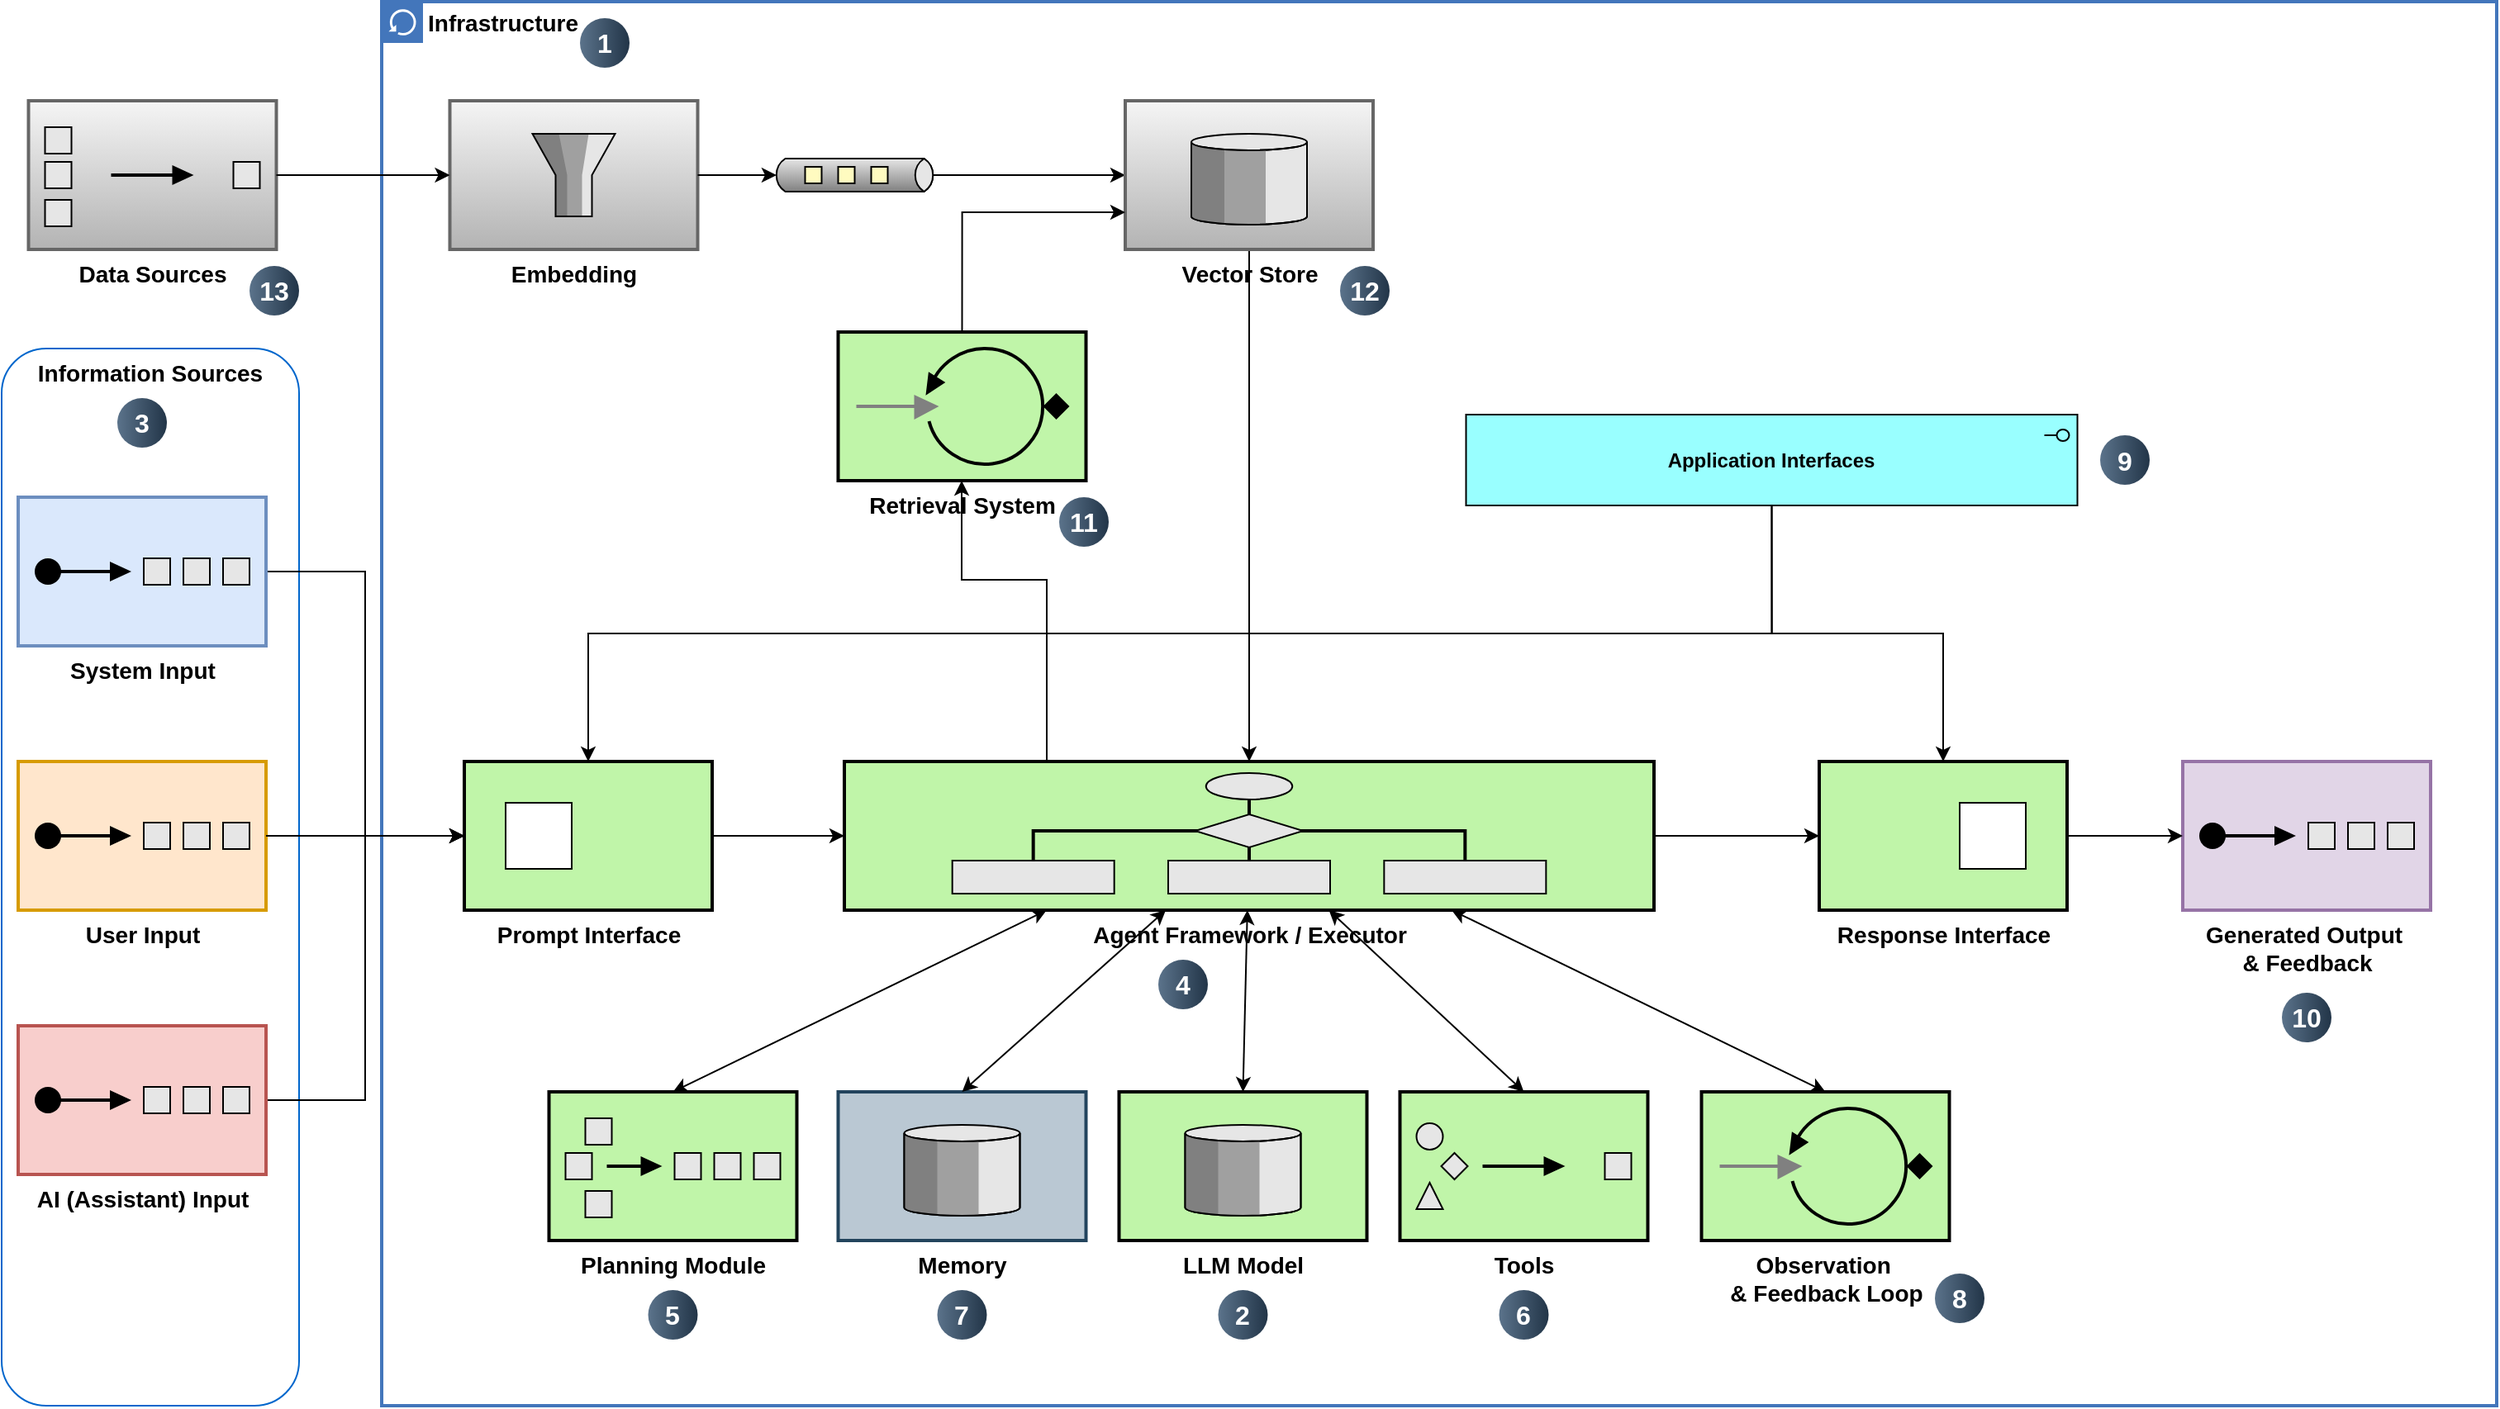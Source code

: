 <mxfile version="26.0.4">
  <diagram name="Page-1" id="ErCnhIx6DcZLbncz3Et1">
    <mxGraphModel dx="1434" dy="1936" grid="1" gridSize="10" guides="1" tooltips="1" connect="1" arrows="1" fold="1" page="1" pageScale="1" pageWidth="850" pageHeight="1100" math="0" shadow="0">
      <root>
        <mxCell id="0" />
        <mxCell id="1" parent="0" />
        <mxCell id="HlMk1eBy6tGm56ZSmTCA-2" value="&lt;b&gt;&lt;font style=&quot;font-size: 14px;&quot;&gt;Infrastructure&lt;/font&gt;&lt;/b&gt;" style="shape=mxgraph.ibm.box;prType=classic;fontStyle=0;verticalAlign=top;align=left;spacingLeft=32;spacingTop=4;fillColor=none;rounded=0;whiteSpace=wrap;html=1;strokeColor=#4376BB;strokeWidth=2;dashed=0;container=1;spacing=-4;collapsible=0;expand=0;recursiveResize=0;" vertex="1" parent="1">
          <mxGeometry x="260" y="-320" width="1280" height="850" as="geometry" />
        </mxCell>
        <mxCell id="HlMk1eBy6tGm56ZSmTCA-6" value="&lt;font style=&quot;font-size: 14px;&quot;&gt;&lt;b style=&quot;&quot;&gt;Prompt Interface&lt;/b&gt;&lt;/font&gt;" style="strokeWidth=2;dashed=0;align=center;fontSize=8;shape=rect;verticalLabelPosition=bottom;verticalAlign=top;fillColor=#c0f5a9;html=1;" vertex="1" parent="HlMk1eBy6tGm56ZSmTCA-2">
          <mxGeometry x="50" y="460" width="150" height="90" as="geometry" />
        </mxCell>
        <mxCell id="HlMk1eBy6tGm56ZSmTCA-7" value="" style="html=1;strokeWidth=1;dashed=0;align=center;fontSize=8;shape=rect" vertex="1" parent="HlMk1eBy6tGm56ZSmTCA-6">
          <mxGeometry x="25" y="25" width="40" height="40" as="geometry" />
        </mxCell>
        <mxCell id="HlMk1eBy6tGm56ZSmTCA-9" value="&lt;b&gt;&lt;font style=&quot;font-size: 14px;&quot;&gt;Response Interface&lt;/font&gt;&lt;/b&gt;" style="strokeWidth=2;dashed=0;align=center;fontSize=8;shape=rect;verticalLabelPosition=bottom;verticalAlign=top;fillColor=#c0f5a9;html=1;" vertex="1" parent="HlMk1eBy6tGm56ZSmTCA-2">
          <mxGeometry x="870" y="460" width="150" height="90" as="geometry" />
        </mxCell>
        <mxCell id="HlMk1eBy6tGm56ZSmTCA-10" value="" style="html=1;strokeWidth=1;dashed=0;align=center;fontSize=8;shape=rect;" vertex="1" parent="HlMk1eBy6tGm56ZSmTCA-9">
          <mxGeometry x="85" y="25" width="40" height="40" as="geometry" />
        </mxCell>
        <mxCell id="HlMk1eBy6tGm56ZSmTCA-11" value="&lt;font style=&quot;font-size: 14px;&quot;&gt;&lt;b&gt;Generated Output&amp;nbsp;&lt;/b&gt;&lt;/font&gt;&lt;div&gt;&lt;font style=&quot;font-size: 14px;&quot;&gt;&lt;b&gt;&amp;amp; Feedback&lt;/b&gt;&lt;/font&gt;&lt;/div&gt;" style="html=1;strokeWidth=2;outlineConnect=0;dashed=0;align=center;fontSize=8;verticalLabelPosition=bottom;verticalAlign=top;shape=mxgraph.eip.test_message;fillColor=#e1d5e7;strokeColor=#9673a6;" vertex="1" parent="HlMk1eBy6tGm56ZSmTCA-2">
          <mxGeometry x="1090" y="460" width="150" height="90" as="geometry" />
        </mxCell>
        <mxCell id="HlMk1eBy6tGm56ZSmTCA-12" style="edgeStyle=orthogonalEdgeStyle;rounded=0;orthogonalLoop=1;jettySize=auto;html=1;exitX=1;exitY=0.5;exitDx=0;exitDy=0;entryX=0;entryY=0.5;entryDx=0;entryDy=0;entryPerimeter=0;" edge="1" parent="HlMk1eBy6tGm56ZSmTCA-2" source="HlMk1eBy6tGm56ZSmTCA-9" target="HlMk1eBy6tGm56ZSmTCA-11">
          <mxGeometry relative="1" as="geometry" />
        </mxCell>
        <mxCell id="HlMk1eBy6tGm56ZSmTCA-16" style="edgeStyle=orthogonalEdgeStyle;rounded=0;orthogonalLoop=1;jettySize=auto;html=1;exitX=0.5;exitY=1;exitDx=0;exitDy=0;exitPerimeter=0;" edge="1" parent="HlMk1eBy6tGm56ZSmTCA-2" source="HlMk1eBy6tGm56ZSmTCA-17" target="HlMk1eBy6tGm56ZSmTCA-9">
          <mxGeometry relative="1" as="geometry" />
        </mxCell>
        <mxCell id="HlMk1eBy6tGm56ZSmTCA-48" style="edgeStyle=orthogonalEdgeStyle;rounded=0;orthogonalLoop=1;jettySize=auto;html=1;exitX=0.5;exitY=1;exitDx=0;exitDy=0;exitPerimeter=0;entryX=0.5;entryY=0;entryDx=0;entryDy=0;" edge="1" parent="HlMk1eBy6tGm56ZSmTCA-2" source="HlMk1eBy6tGm56ZSmTCA-17" target="HlMk1eBy6tGm56ZSmTCA-6">
          <mxGeometry relative="1" as="geometry" />
        </mxCell>
        <mxCell id="HlMk1eBy6tGm56ZSmTCA-17" value="&lt;b&gt;Application Interfaces&lt;/b&gt;" style="html=1;outlineConnect=0;whiteSpace=wrap;fillColor=#99ffff;shape=mxgraph.archimate3.application;appType=interface;archiType=square;" vertex="1" parent="HlMk1eBy6tGm56ZSmTCA-2">
          <mxGeometry x="656.25" y="250" width="370" height="55" as="geometry" />
        </mxCell>
        <mxCell id="HlMk1eBy6tGm56ZSmTCA-18" value="1" style="ellipse;whiteSpace=wrap;html=1;aspect=fixed;rotation=0;gradientColor=#223548;strokeColor=none;gradientDirection=east;fillColor=#5b738b;rounded=0;pointerEvents=0;fontFamily=Helvetica;fontSize=16;fontColor=#FFFFFF;spacingTop=4;spacingBottom=4;spacingLeft=4;spacingRight=4;points=[];fontStyle=1" vertex="1" parent="HlMk1eBy6tGm56ZSmTCA-2">
          <mxGeometry x="120" y="10" width="30" height="30" as="geometry" />
        </mxCell>
        <mxCell id="HlMk1eBy6tGm56ZSmTCA-19" value="10" style="ellipse;whiteSpace=wrap;html=1;aspect=fixed;rotation=0;gradientColor=#223548;strokeColor=none;gradientDirection=east;fillColor=#5b738b;rounded=0;pointerEvents=0;fontFamily=Helvetica;fontSize=16;fontColor=#FFFFFF;spacingTop=4;spacingBottom=4;spacingLeft=4;spacingRight=4;points=[];fontStyle=1" vertex="1" parent="HlMk1eBy6tGm56ZSmTCA-2">
          <mxGeometry x="1150" y="600" width="30" height="30" as="geometry" />
        </mxCell>
        <mxCell id="HlMk1eBy6tGm56ZSmTCA-20" value="9" style="ellipse;whiteSpace=wrap;html=1;aspect=fixed;rotation=0;gradientColor=#223548;strokeColor=none;gradientDirection=east;fillColor=#5b738b;rounded=0;pointerEvents=0;fontFamily=Helvetica;fontSize=16;fontColor=#FFFFFF;spacingTop=4;spacingBottom=4;spacingLeft=4;spacingRight=4;points=[];fontStyle=1" vertex="1" parent="HlMk1eBy6tGm56ZSmTCA-2">
          <mxGeometry x="1040" y="262.5" width="30" height="30" as="geometry" />
        </mxCell>
        <mxCell id="HlMk1eBy6tGm56ZSmTCA-21" style="rounded=0;orthogonalLoop=1;jettySize=auto;html=1;exitX=0.5;exitY=0;exitDx=0;exitDy=0;exitPerimeter=0;startArrow=classic;startFill=1;" edge="1" parent="HlMk1eBy6tGm56ZSmTCA-2" source="HlMk1eBy6tGm56ZSmTCA-22" target="HlMk1eBy6tGm56ZSmTCA-25">
          <mxGeometry relative="1" as="geometry" />
        </mxCell>
        <mxCell id="HlMk1eBy6tGm56ZSmTCA-22" value="&lt;b&gt;&lt;font style=&quot;font-size: 14px;&quot;&gt;LLM Model&lt;/font&gt;&lt;/b&gt;" style="html=1;strokeWidth=2;outlineConnect=0;dashed=0;align=center;fontSize=8;verticalLabelPosition=bottom;verticalAlign=top;shape=mxgraph.eip.message_store;fillColor=#c0f5a9" vertex="1" parent="HlMk1eBy6tGm56ZSmTCA-2">
          <mxGeometry x="446.25" y="660" width="150" height="90" as="geometry" />
        </mxCell>
        <mxCell id="HlMk1eBy6tGm56ZSmTCA-23" value="&lt;b&gt;&lt;font style=&quot;font-size: 14px;&quot;&gt;Memory&lt;/font&gt;&lt;/b&gt;" style="html=1;strokeWidth=2;outlineConnect=0;dashed=0;align=center;fontSize=8;verticalLabelPosition=bottom;verticalAlign=top;shape=mxgraph.eip.message_store;fillColor=#bac8d3;strokeColor=#23445d;" vertex="1" parent="HlMk1eBy6tGm56ZSmTCA-2">
          <mxGeometry x="276.25" y="660" width="150" height="90" as="geometry" />
        </mxCell>
        <mxCell id="HlMk1eBy6tGm56ZSmTCA-24" style="edgeStyle=orthogonalEdgeStyle;rounded=0;orthogonalLoop=1;jettySize=auto;html=1;exitX=1;exitY=0.5;exitDx=0;exitDy=0;exitPerimeter=0;entryX=0;entryY=0.5;entryDx=0;entryDy=0;" edge="1" parent="HlMk1eBy6tGm56ZSmTCA-2" source="HlMk1eBy6tGm56ZSmTCA-25" target="HlMk1eBy6tGm56ZSmTCA-9">
          <mxGeometry relative="1" as="geometry" />
        </mxCell>
        <mxCell id="HlMk1eBy6tGm56ZSmTCA-51" style="edgeStyle=orthogonalEdgeStyle;rounded=0;orthogonalLoop=1;jettySize=auto;html=1;exitX=0.25;exitY=0;exitDx=0;exitDy=0;exitPerimeter=0;" edge="1" parent="HlMk1eBy6tGm56ZSmTCA-2" source="HlMk1eBy6tGm56ZSmTCA-25" target="HlMk1eBy6tGm56ZSmTCA-43">
          <mxGeometry relative="1" as="geometry">
            <Array as="points">
              <mxPoint x="403" y="350" />
              <mxPoint x="351" y="350" />
            </Array>
          </mxGeometry>
        </mxCell>
        <mxCell id="HlMk1eBy6tGm56ZSmTCA-25" value="&lt;span style=&quot;font-size: 14px;&quot;&gt;&lt;b&gt;Agent Framework / Executor&lt;/b&gt;&lt;/span&gt;" style="html=1;strokeWidth=2;outlineConnect=0;dashed=0;align=center;fontSize=8;fillColor=#c0f5a9;verticalLabelPosition=bottom;verticalAlign=top;shape=mxgraph.eip.process_manager;" vertex="1" parent="HlMk1eBy6tGm56ZSmTCA-2">
          <mxGeometry x="280" y="460" width="490" height="90" as="geometry" />
        </mxCell>
        <mxCell id="HlMk1eBy6tGm56ZSmTCA-26" value="&lt;b&gt;&lt;font style=&quot;font-size: 14px;&quot;&gt;Tools&lt;/font&gt;&lt;/b&gt;" style="html=1;strokeWidth=2;outlineConnect=0;dashed=0;align=center;fontSize=8;fillColor=#c0f5a9;verticalLabelPosition=bottom;verticalAlign=top;shape=mxgraph.eip.normalizer;" vertex="1" parent="HlMk1eBy6tGm56ZSmTCA-2">
          <mxGeometry x="616.25" y="660" width="150" height="90" as="geometry" />
        </mxCell>
        <mxCell id="HlMk1eBy6tGm56ZSmTCA-27" style="rounded=0;orthogonalLoop=1;jettySize=auto;html=1;exitX=0.5;exitY=0;exitDx=0;exitDy=0;exitPerimeter=0;startArrow=classic;startFill=1;" edge="1" parent="HlMk1eBy6tGm56ZSmTCA-2" source="HlMk1eBy6tGm56ZSmTCA-23" target="HlMk1eBy6tGm56ZSmTCA-25">
          <mxGeometry relative="1" as="geometry" />
        </mxCell>
        <mxCell id="HlMk1eBy6tGm56ZSmTCA-28" style="rounded=0;orthogonalLoop=1;jettySize=auto;html=1;entryX=0.5;entryY=0;entryDx=0;entryDy=0;entryPerimeter=0;startArrow=classic;startFill=1;" edge="1" parent="HlMk1eBy6tGm56ZSmTCA-2" source="HlMk1eBy6tGm56ZSmTCA-25" target="HlMk1eBy6tGm56ZSmTCA-26">
          <mxGeometry relative="1" as="geometry" />
        </mxCell>
        <mxCell id="HlMk1eBy6tGm56ZSmTCA-29" style="edgeStyle=orthogonalEdgeStyle;rounded=0;orthogonalLoop=1;jettySize=auto;html=1;exitX=1;exitY=0.5;exitDx=0;exitDy=0;entryX=0;entryY=0.5;entryDx=0;entryDy=0;entryPerimeter=0;" edge="1" parent="HlMk1eBy6tGm56ZSmTCA-2" source="HlMk1eBy6tGm56ZSmTCA-6" target="HlMk1eBy6tGm56ZSmTCA-25">
          <mxGeometry relative="1" as="geometry" />
        </mxCell>
        <mxCell id="HlMk1eBy6tGm56ZSmTCA-30" value="2" style="ellipse;whiteSpace=wrap;html=1;aspect=fixed;rotation=0;gradientColor=#223548;strokeColor=none;gradientDirection=east;fillColor=#5b738b;rounded=0;pointerEvents=0;fontFamily=Helvetica;fontSize=16;fontColor=#FFFFFF;spacingTop=4;spacingBottom=4;spacingLeft=4;spacingRight=4;points=[];fontStyle=1" vertex="1" parent="HlMk1eBy6tGm56ZSmTCA-2">
          <mxGeometry x="506.25" y="780" width="30" height="30" as="geometry" />
        </mxCell>
        <mxCell id="HlMk1eBy6tGm56ZSmTCA-31" value="4" style="ellipse;whiteSpace=wrap;html=1;aspect=fixed;rotation=0;gradientColor=#223548;strokeColor=none;gradientDirection=east;fillColor=#5b738b;rounded=0;pointerEvents=0;fontFamily=Helvetica;fontSize=16;fontColor=#FFFFFF;spacingTop=4;spacingBottom=4;spacingLeft=4;spacingRight=4;points=[];fontStyle=1" vertex="1" parent="HlMk1eBy6tGm56ZSmTCA-2">
          <mxGeometry x="470" y="580" width="30" height="30" as="geometry" />
        </mxCell>
        <mxCell id="HlMk1eBy6tGm56ZSmTCA-32" value="&lt;b&gt;&lt;font style=&quot;font-size: 14px;&quot;&gt;Planning Module&lt;/font&gt;&lt;/b&gt;" style="html=1;strokeWidth=2;outlineConnect=0;dashed=0;align=center;fontSize=8;fillColor=#c0f5a9;verticalLabelPosition=bottom;verticalAlign=top;shape=mxgraph.eip.resequencer;" vertex="1" parent="HlMk1eBy6tGm56ZSmTCA-2">
          <mxGeometry x="101.25" y="660" width="150" height="90" as="geometry" />
        </mxCell>
        <mxCell id="HlMk1eBy6tGm56ZSmTCA-33" style="rounded=0;orthogonalLoop=1;jettySize=auto;html=1;exitX=0.5;exitY=0;exitDx=0;exitDy=0;exitPerimeter=0;startArrow=classic;startFill=1;entryX=0.25;entryY=1;entryDx=0;entryDy=0;entryPerimeter=0;" edge="1" parent="HlMk1eBy6tGm56ZSmTCA-2" source="HlMk1eBy6tGm56ZSmTCA-32" target="HlMk1eBy6tGm56ZSmTCA-25">
          <mxGeometry relative="1" as="geometry">
            <mxPoint x="310" y="650" as="sourcePoint" />
            <mxPoint x="373" y="550" as="targetPoint" />
          </mxGeometry>
        </mxCell>
        <mxCell id="HlMk1eBy6tGm56ZSmTCA-34" value="5" style="ellipse;whiteSpace=wrap;html=1;aspect=fixed;rotation=0;gradientColor=#223548;strokeColor=none;gradientDirection=east;fillColor=#5b738b;rounded=0;pointerEvents=0;fontFamily=Helvetica;fontSize=16;fontColor=#FFFFFF;spacingTop=4;spacingBottom=4;spacingLeft=4;spacingRight=4;points=[];fontStyle=1" vertex="1" parent="HlMk1eBy6tGm56ZSmTCA-2">
          <mxGeometry x="161.25" y="780" width="30" height="30" as="geometry" />
        </mxCell>
        <mxCell id="HlMk1eBy6tGm56ZSmTCA-35" value="6" style="ellipse;whiteSpace=wrap;html=1;aspect=fixed;rotation=0;gradientColor=#223548;strokeColor=none;gradientDirection=east;fillColor=#5b738b;rounded=0;pointerEvents=0;fontFamily=Helvetica;fontSize=16;fontColor=#FFFFFF;spacingTop=4;spacingBottom=4;spacingLeft=4;spacingRight=4;points=[];fontStyle=1" vertex="1" parent="HlMk1eBy6tGm56ZSmTCA-2">
          <mxGeometry x="676.25" y="780" width="30" height="30" as="geometry" />
        </mxCell>
        <mxCell id="HlMk1eBy6tGm56ZSmTCA-36" value="7" style="ellipse;whiteSpace=wrap;html=1;aspect=fixed;rotation=0;gradientColor=#223548;strokeColor=none;gradientDirection=east;fillColor=#5b738b;rounded=0;pointerEvents=0;fontFamily=Helvetica;fontSize=16;fontColor=#FFFFFF;spacingTop=4;spacingBottom=4;spacingLeft=4;spacingRight=4;points=[];fontStyle=1" vertex="1" parent="HlMk1eBy6tGm56ZSmTCA-2">
          <mxGeometry x="336.25" y="780" width="30" height="30" as="geometry" />
        </mxCell>
        <mxCell id="HlMk1eBy6tGm56ZSmTCA-37" value="&lt;font style=&quot;font-size: 14px;&quot;&gt;&lt;b&gt;Observation&amp;nbsp;&lt;/b&gt;&lt;/font&gt;&lt;div&gt;&lt;font style=&quot;font-size: 14px;&quot;&gt;&lt;b&gt;&amp;amp; Feedback Loop&lt;/b&gt;&lt;/font&gt;&lt;/div&gt;" style="fillColor=#c0f5a9;dashed=0;outlineConnect=0;strokeWidth=2;html=1;align=center;fontSize=8;verticalLabelPosition=bottom;verticalAlign=top;shape=mxgraph.eip.polling_consumer;" vertex="1" parent="HlMk1eBy6tGm56ZSmTCA-2">
          <mxGeometry x="798.75" y="660" width="150" height="90" as="geometry" />
        </mxCell>
        <mxCell id="HlMk1eBy6tGm56ZSmTCA-38" style="rounded=0;orthogonalLoop=1;jettySize=auto;html=1;entryX=0.5;entryY=0;entryDx=0;entryDy=0;entryPerimeter=0;startArrow=classic;startFill=1;exitX=0.75;exitY=1;exitDx=0;exitDy=0;exitPerimeter=0;" edge="1" parent="HlMk1eBy6tGm56ZSmTCA-2" source="HlMk1eBy6tGm56ZSmTCA-25" target="HlMk1eBy6tGm56ZSmTCA-37">
          <mxGeometry relative="1" as="geometry">
            <mxPoint x="720" y="550" as="sourcePoint" />
            <mxPoint x="838" y="660" as="targetPoint" />
          </mxGeometry>
        </mxCell>
        <mxCell id="HlMk1eBy6tGm56ZSmTCA-39" value="8" style="ellipse;whiteSpace=wrap;html=1;aspect=fixed;rotation=0;gradientColor=#223548;strokeColor=none;gradientDirection=east;fillColor=#5b738b;rounded=0;pointerEvents=0;fontFamily=Helvetica;fontSize=16;fontColor=#FFFFFF;spacingTop=4;spacingBottom=4;spacingLeft=4;spacingRight=4;points=[];fontStyle=1" vertex="1" parent="HlMk1eBy6tGm56ZSmTCA-2">
          <mxGeometry x="940" y="770" width="30" height="30" as="geometry" />
        </mxCell>
        <mxCell id="UUKjIiR6_cxQbrFn665j-3" value="&lt;b&gt;&lt;font style=&quot;font-size: 14px;&quot;&gt;Data Sources&lt;/font&gt;&lt;/b&gt;" style="html=1;strokeWidth=2;outlineConnect=0;dashed=0;align=center;fontSize=8;fillColor=#f5f5f5;verticalLabelPosition=bottom;verticalAlign=top;shape=mxgraph.eip.aggregator;strokeColor=#666666;gradientColor=#b3b3b3;" parent="HlMk1eBy6tGm56ZSmTCA-2" vertex="1">
          <mxGeometry x="-213.75" y="60" width="150" height="90" as="geometry" />
        </mxCell>
        <mxCell id="UUKjIiR6_cxQbrFn665j-4" value="&lt;b&gt;&lt;font style=&quot;font-size: 14px;&quot;&gt;Embedding&lt;/font&gt;&lt;/b&gt;" style="html=1;strokeWidth=2;outlineConnect=0;dashed=0;align=center;fontSize=8;fillColor=#f5f5f5;verticalLabelPosition=bottom;verticalAlign=top;shape=mxgraph.eip.message_filter;gradientColor=#b3b3b3;strokeColor=#666666;" parent="HlMk1eBy6tGm56ZSmTCA-2" vertex="1">
          <mxGeometry x="41.25" y="60" width="150" height="90" as="geometry" />
        </mxCell>
        <mxCell id="UUKjIiR6_cxQbrFn665j-5" style="edgeStyle=orthogonalEdgeStyle;rounded=0;orthogonalLoop=1;jettySize=auto;html=1;exitX=1;exitY=0.5;exitDx=0;exitDy=0;exitPerimeter=0;entryX=0;entryY=0.5;entryDx=0;entryDy=0;entryPerimeter=0;" parent="HlMk1eBy6tGm56ZSmTCA-2" source="UUKjIiR6_cxQbrFn665j-3" target="UUKjIiR6_cxQbrFn665j-4" edge="1">
          <mxGeometry relative="1" as="geometry" />
        </mxCell>
        <mxCell id="HlMk1eBy6tGm56ZSmTCA-44" style="edgeStyle=orthogonalEdgeStyle;rounded=0;orthogonalLoop=1;jettySize=auto;html=1;exitX=1;exitY=0.5;exitDx=-2.7;exitDy=0;exitPerimeter=0;" edge="1" parent="HlMk1eBy6tGm56ZSmTCA-2" source="UUKjIiR6_cxQbrFn665j-7" target="UUKjIiR6_cxQbrFn665j-9">
          <mxGeometry relative="1" as="geometry" />
        </mxCell>
        <mxCell id="UUKjIiR6_cxQbrFn665j-7" value="" style="strokeWidth=1;outlineConnect=0;dashed=0;align=center;html=1;fontSize=8;shape=mxgraph.eip.dataChannel;verticalLabelPosition=bottom;labelBackgroundColor=#ffffff;verticalAlign=top;" parent="HlMk1eBy6tGm56ZSmTCA-2" vertex="1">
          <mxGeometry x="236.25" y="95" width="100" height="20" as="geometry" />
        </mxCell>
        <mxCell id="UUKjIiR6_cxQbrFn665j-8" style="edgeStyle=orthogonalEdgeStyle;rounded=0;orthogonalLoop=1;jettySize=auto;html=1;exitX=1;exitY=0.5;exitDx=0;exitDy=0;exitPerimeter=0;entryX=0;entryY=0.5;entryDx=2.7;entryDy=0;entryPerimeter=0;" parent="HlMk1eBy6tGm56ZSmTCA-2" source="UUKjIiR6_cxQbrFn665j-4" target="UUKjIiR6_cxQbrFn665j-7" edge="1">
          <mxGeometry relative="1" as="geometry" />
        </mxCell>
        <mxCell id="HlMk1eBy6tGm56ZSmTCA-46" style="edgeStyle=orthogonalEdgeStyle;rounded=0;orthogonalLoop=1;jettySize=auto;html=1;exitX=0.5;exitY=1;exitDx=0;exitDy=0;exitPerimeter=0;" edge="1" parent="HlMk1eBy6tGm56ZSmTCA-2" source="UUKjIiR6_cxQbrFn665j-9" target="HlMk1eBy6tGm56ZSmTCA-25">
          <mxGeometry relative="1" as="geometry" />
        </mxCell>
        <mxCell id="UUKjIiR6_cxQbrFn665j-9" value="&lt;b&gt;&lt;font style=&quot;font-size: 14px;&quot;&gt;Vector Store&lt;/font&gt;&lt;/b&gt;" style="html=1;strokeWidth=2;outlineConnect=0;dashed=0;align=center;fontSize=8;verticalLabelPosition=bottom;verticalAlign=top;shape=mxgraph.eip.message_store;fillColor=#f5f5f5;strokeColor=#666666;gradientColor=#b3b3b3;" parent="HlMk1eBy6tGm56ZSmTCA-2" vertex="1">
          <mxGeometry x="450" y="60" width="150" height="90" as="geometry" />
        </mxCell>
        <mxCell id="HlMk1eBy6tGm56ZSmTCA-43" value="&lt;b&gt;&lt;font style=&quot;font-size: 14px;&quot;&gt;Retrieval System&lt;/font&gt;&lt;/b&gt;" style="fillColor=#c0f5a9;dashed=0;outlineConnect=0;strokeWidth=2;html=1;align=center;fontSize=8;verticalLabelPosition=bottom;verticalAlign=top;shape=mxgraph.eip.polling_consumer;" vertex="1" parent="HlMk1eBy6tGm56ZSmTCA-2">
          <mxGeometry x="276.25" y="200" width="150" height="90" as="geometry" />
        </mxCell>
        <mxCell id="HlMk1eBy6tGm56ZSmTCA-50" style="edgeStyle=orthogonalEdgeStyle;rounded=0;orthogonalLoop=1;jettySize=auto;html=1;exitX=0.5;exitY=0;exitDx=0;exitDy=0;exitPerimeter=0;entryX=0;entryY=0.75;entryDx=0;entryDy=0;entryPerimeter=0;" edge="1" parent="HlMk1eBy6tGm56ZSmTCA-2" source="HlMk1eBy6tGm56ZSmTCA-43" target="UUKjIiR6_cxQbrFn665j-9">
          <mxGeometry relative="1" as="geometry" />
        </mxCell>
        <mxCell id="HlMk1eBy6tGm56ZSmTCA-52" value="11" style="ellipse;whiteSpace=wrap;html=1;aspect=fixed;rotation=0;gradientColor=#223548;strokeColor=none;gradientDirection=east;fillColor=#5b738b;rounded=0;pointerEvents=0;fontFamily=Helvetica;fontSize=16;fontColor=#FFFFFF;spacingTop=4;spacingBottom=4;spacingLeft=4;spacingRight=4;points=[];fontStyle=1" vertex="1" parent="HlMk1eBy6tGm56ZSmTCA-2">
          <mxGeometry x="410" y="300" width="30" height="30" as="geometry" />
        </mxCell>
        <mxCell id="HlMk1eBy6tGm56ZSmTCA-53" value="12" style="ellipse;whiteSpace=wrap;html=1;aspect=fixed;rotation=0;gradientColor=#223548;strokeColor=none;gradientDirection=east;fillColor=#5b738b;rounded=0;pointerEvents=0;fontFamily=Helvetica;fontSize=16;fontColor=#FFFFFF;spacingTop=4;spacingBottom=4;spacingLeft=4;spacingRight=4;points=[];fontStyle=1" vertex="1" parent="HlMk1eBy6tGm56ZSmTCA-2">
          <mxGeometry x="580" y="160" width="30" height="30" as="geometry" />
        </mxCell>
        <mxCell id="HlMk1eBy6tGm56ZSmTCA-1" value="" style="rounded=1;whiteSpace=wrap;html=1;strokeColor=#0066CC;" vertex="1" parent="1">
          <mxGeometry x="30" y="-110" width="180" height="640" as="geometry" />
        </mxCell>
        <mxCell id="HlMk1eBy6tGm56ZSmTCA-3" style="edgeStyle=orthogonalEdgeStyle;rounded=0;orthogonalLoop=1;jettySize=auto;html=1;exitX=1;exitY=0.5;exitDx=0;exitDy=0;exitPerimeter=0;entryX=0;entryY=0.5;entryDx=0;entryDy=0;" edge="1" parent="1" source="HlMk1eBy6tGm56ZSmTCA-4" target="HlMk1eBy6tGm56ZSmTCA-6">
          <mxGeometry relative="1" as="geometry">
            <mxPoint x="270" y="185" as="targetPoint" />
          </mxGeometry>
        </mxCell>
        <mxCell id="HlMk1eBy6tGm56ZSmTCA-4" value="&lt;font style=&quot;font-size: 14px;&quot;&gt;&lt;b style=&quot;&quot;&gt;System Input&lt;/b&gt;&lt;/font&gt;" style="html=1;strokeWidth=2;outlineConnect=0;dashed=0;align=center;fontSize=8;verticalLabelPosition=bottom;verticalAlign=top;shape=mxgraph.eip.test_message;fillColor=#dae8fc;strokeColor=#6c8ebf;" vertex="1" parent="1">
          <mxGeometry x="40" y="-20" width="150" height="90" as="geometry" />
        </mxCell>
        <mxCell id="HlMk1eBy6tGm56ZSmTCA-5" value="&lt;font style=&quot;font-size: 14px;&quot;&gt;&lt;b style=&quot;&quot;&gt;User Input&lt;/b&gt;&lt;/font&gt;" style="html=1;strokeWidth=2;outlineConnect=0;dashed=0;align=center;fontSize=8;verticalLabelPosition=bottom;verticalAlign=top;shape=mxgraph.eip.test_message;fillColor=#ffe6cc;strokeColor=#d79b00;" vertex="1" parent="1">
          <mxGeometry x="40" y="140" width="150" height="90" as="geometry" />
        </mxCell>
        <mxCell id="HlMk1eBy6tGm56ZSmTCA-8" style="edgeStyle=orthogonalEdgeStyle;rounded=0;orthogonalLoop=1;jettySize=auto;html=1;exitX=1;exitY=0.5;exitDx=0;exitDy=0;exitPerimeter=0;entryX=0;entryY=0.5;entryDx=0;entryDy=0;" edge="1" parent="1" source="HlMk1eBy6tGm56ZSmTCA-5" target="HlMk1eBy6tGm56ZSmTCA-6">
          <mxGeometry relative="1" as="geometry">
            <mxPoint x="270" y="185" as="targetPoint" />
          </mxGeometry>
        </mxCell>
        <mxCell id="HlMk1eBy6tGm56ZSmTCA-13" style="edgeStyle=orthogonalEdgeStyle;rounded=0;orthogonalLoop=1;jettySize=auto;html=1;exitX=1;exitY=0.5;exitDx=0;exitDy=0;exitPerimeter=0;entryX=0;entryY=0.5;entryDx=0;entryDy=0;" edge="1" parent="1" source="HlMk1eBy6tGm56ZSmTCA-14" target="HlMk1eBy6tGm56ZSmTCA-6">
          <mxGeometry relative="1" as="geometry">
            <mxPoint x="270" y="185" as="targetPoint" />
          </mxGeometry>
        </mxCell>
        <mxCell id="HlMk1eBy6tGm56ZSmTCA-14" value="&lt;font style=&quot;font-size: 14px;&quot;&gt;&lt;b style=&quot;&quot;&gt;AI (Assistant) Input&lt;/b&gt;&lt;/font&gt;" style="html=1;strokeWidth=2;outlineConnect=0;dashed=0;align=center;fontSize=8;verticalLabelPosition=bottom;verticalAlign=top;shape=mxgraph.eip.test_message;fillColor=#f8cecc;strokeColor=#b85450;" vertex="1" parent="1">
          <mxGeometry x="40" y="300" width="150" height="90" as="geometry" />
        </mxCell>
        <mxCell id="HlMk1eBy6tGm56ZSmTCA-40" value="&lt;font style=&quot;font-size: 14px;&quot;&gt;&lt;b&gt;Information Sources&lt;/b&gt;&lt;/font&gt;" style="text;strokeColor=none;align=center;fillColor=none;html=1;verticalAlign=middle;whiteSpace=wrap;rounded=0;" vertex="1" parent="1">
          <mxGeometry x="40" y="-110" width="160" height="30" as="geometry" />
        </mxCell>
        <mxCell id="HlMk1eBy6tGm56ZSmTCA-41" value="3" style="ellipse;whiteSpace=wrap;html=1;aspect=fixed;rotation=0;gradientColor=#223548;strokeColor=none;gradientDirection=east;fillColor=#5b738b;rounded=0;pointerEvents=0;fontFamily=Helvetica;fontSize=16;fontColor=#FFFFFF;spacingTop=4;spacingBottom=4;spacingLeft=4;spacingRight=4;points=[];fontStyle=1" vertex="1" parent="1">
          <mxGeometry x="100" y="-80" width="30" height="30" as="geometry" />
        </mxCell>
        <mxCell id="HlMk1eBy6tGm56ZSmTCA-54" value="13" style="ellipse;whiteSpace=wrap;html=1;aspect=fixed;rotation=0;gradientColor=#223548;strokeColor=none;gradientDirection=east;fillColor=#5b738b;rounded=0;pointerEvents=0;fontFamily=Helvetica;fontSize=16;fontColor=#FFFFFF;spacingTop=4;spacingBottom=4;spacingLeft=4;spacingRight=4;points=[];fontStyle=1" vertex="1" parent="1">
          <mxGeometry x="180" y="-160" width="30" height="30" as="geometry" />
        </mxCell>
      </root>
    </mxGraphModel>
  </diagram>
</mxfile>
